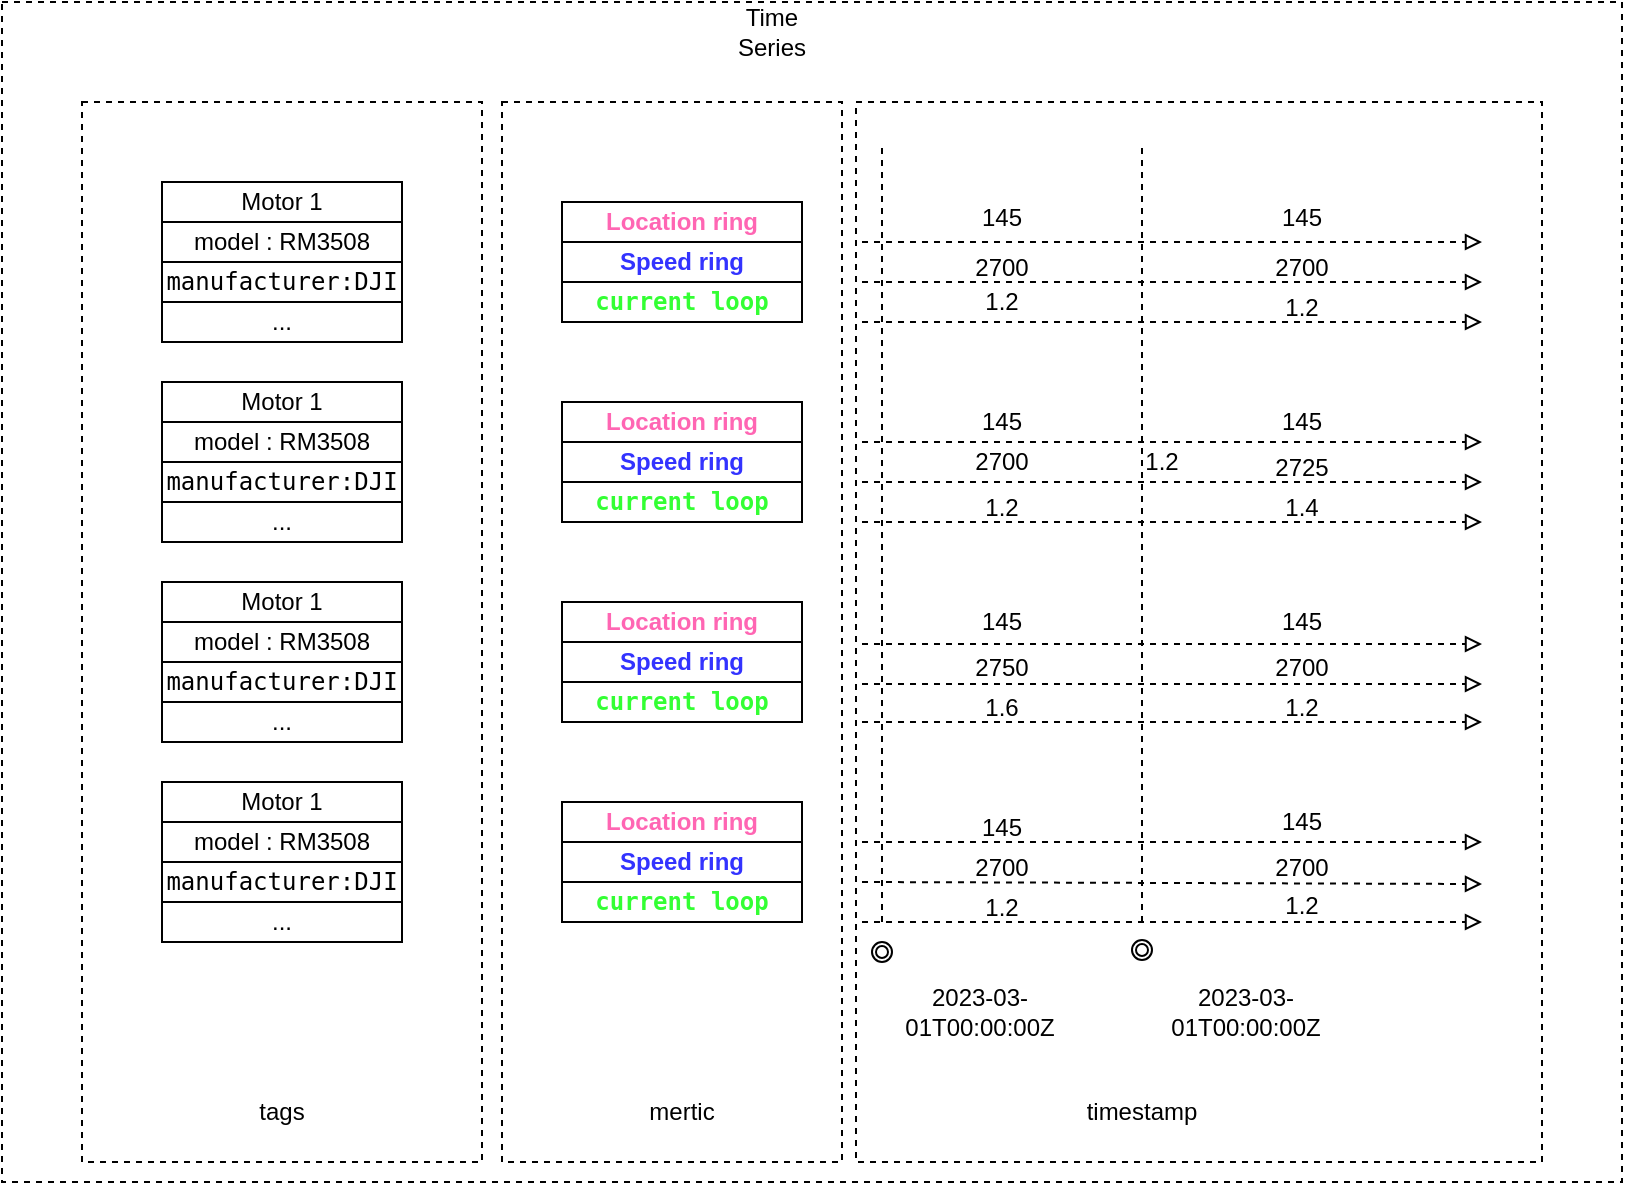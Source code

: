 <mxfile version="20.3.3" type="device"><diagram id="B5ZFrovHYJ_RTpgnHcJm" name="Page-1"><mxGraphModel dx="1041" dy="713" grid="1" gridSize="10" guides="1" tooltips="1" connect="1" arrows="1" fold="1" page="1" pageScale="1" pageWidth="850" pageHeight="1100" math="0" shadow="0"><root><mxCell id="0"/><mxCell id="1" parent="0"/><mxCell id="_I1hD1K-LCTigUKDHrtQ-94" value="" style="rounded=0;whiteSpace=wrap;html=1;dashed=1;fontColor=#000000;" vertex="1" parent="1"><mxGeometry x="40" y="80" width="810" height="590" as="geometry"/></mxCell><mxCell id="_I1hD1K-LCTigUKDHrtQ-92" value="" style="rounded=0;whiteSpace=wrap;html=1;fontColor=#000000;dashed=1;" vertex="1" parent="1"><mxGeometry x="467" y="130" width="343" height="530" as="geometry"/></mxCell><mxCell id="_I1hD1K-LCTigUKDHrtQ-90" value="" style="rounded=0;whiteSpace=wrap;html=1;fontColor=#000000;dashed=1;" vertex="1" parent="1"><mxGeometry x="290" y="130" width="170" height="530" as="geometry"/></mxCell><mxCell id="_I1hD1K-LCTigUKDHrtQ-88" value="" style="rounded=0;whiteSpace=wrap;html=1;fontColor=#000000;dashed=1;" vertex="1" parent="1"><mxGeometry x="80" y="130" width="200" height="530" as="geometry"/></mxCell><mxCell id="_I1hD1K-LCTigUKDHrtQ-1" value="Motor 1" style="rounded=0;whiteSpace=wrap;html=1;" vertex="1" parent="1"><mxGeometry x="120" y="170" width="120" height="20" as="geometry"/></mxCell><mxCell id="_I1hD1K-LCTigUKDHrtQ-2" value="&lt;div&gt;model : RM3508&lt;br&gt;&lt;/div&gt;" style="rounded=0;whiteSpace=wrap;html=1;" vertex="1" parent="1"><mxGeometry x="120" y="190" width="120" height="20" as="geometry"/></mxCell><mxCell id="_I1hD1K-LCTigUKDHrtQ-3" value="&lt;pre dir=&quot;ltr&quot; style=&quot;text-align:left&quot; id=&quot;tw-target-text&quot; data-placeholder=&quot;翻译&quot; class=&quot;tw-data-text tw-text-large tw-ta&quot;&gt;&lt;span class=&quot;Y2IQFc&quot; lang=&quot;en&quot;&gt;manufacturer:DJI&lt;br&gt;&lt;/span&gt;&lt;/pre&gt;" style="rounded=0;whiteSpace=wrap;html=1;" vertex="1" parent="1"><mxGeometry x="120" y="210" width="120" height="20" as="geometry"/></mxCell><mxCell id="_I1hD1K-LCTigUKDHrtQ-4" value="&lt;div&gt;...&lt;/div&gt;" style="rounded=0;whiteSpace=wrap;html=1;" vertex="1" parent="1"><mxGeometry x="120" y="230" width="120" height="20" as="geometry"/></mxCell><mxCell id="_I1hD1K-LCTigUKDHrtQ-5" value="Motor 1" style="rounded=0;whiteSpace=wrap;html=1;" vertex="1" parent="1"><mxGeometry x="120" y="270" width="120" height="20" as="geometry"/></mxCell><mxCell id="_I1hD1K-LCTigUKDHrtQ-6" value="&lt;div&gt;model : RM3508&lt;br&gt;&lt;/div&gt;" style="rounded=0;whiteSpace=wrap;html=1;" vertex="1" parent="1"><mxGeometry x="120" y="290" width="120" height="20" as="geometry"/></mxCell><mxCell id="_I1hD1K-LCTigUKDHrtQ-7" value="&lt;pre dir=&quot;ltr&quot; style=&quot;text-align:left&quot; id=&quot;tw-target-text&quot; data-placeholder=&quot;翻译&quot; class=&quot;tw-data-text tw-text-large tw-ta&quot;&gt;&lt;span class=&quot;Y2IQFc&quot; lang=&quot;en&quot;&gt;manufacturer:DJI&lt;br&gt;&lt;/span&gt;&lt;/pre&gt;" style="rounded=0;whiteSpace=wrap;html=1;" vertex="1" parent="1"><mxGeometry x="120" y="310" width="120" height="20" as="geometry"/></mxCell><mxCell id="_I1hD1K-LCTigUKDHrtQ-8" value="&lt;div&gt;...&lt;/div&gt;" style="rounded=0;whiteSpace=wrap;html=1;" vertex="1" parent="1"><mxGeometry x="120" y="330" width="120" height="20" as="geometry"/></mxCell><mxCell id="_I1hD1K-LCTigUKDHrtQ-9" value="Motor 1" style="rounded=0;whiteSpace=wrap;html=1;" vertex="1" parent="1"><mxGeometry x="120" y="370" width="120" height="20" as="geometry"/></mxCell><mxCell id="_I1hD1K-LCTigUKDHrtQ-10" value="&lt;div&gt;model : RM3508&lt;br&gt;&lt;/div&gt;" style="rounded=0;whiteSpace=wrap;html=1;" vertex="1" parent="1"><mxGeometry x="120" y="390" width="120" height="20" as="geometry"/></mxCell><mxCell id="_I1hD1K-LCTigUKDHrtQ-11" value="&lt;pre dir=&quot;ltr&quot; style=&quot;text-align:left&quot; id=&quot;tw-target-text&quot; data-placeholder=&quot;翻译&quot; class=&quot;tw-data-text tw-text-large tw-ta&quot;&gt;&lt;span class=&quot;Y2IQFc&quot; lang=&quot;en&quot;&gt;manufacturer:DJI&lt;br&gt;&lt;/span&gt;&lt;/pre&gt;" style="rounded=0;whiteSpace=wrap;html=1;" vertex="1" parent="1"><mxGeometry x="120" y="410" width="120" height="20" as="geometry"/></mxCell><mxCell id="_I1hD1K-LCTigUKDHrtQ-12" value="&lt;div&gt;...&lt;/div&gt;" style="rounded=0;whiteSpace=wrap;html=1;" vertex="1" parent="1"><mxGeometry x="120" y="430" width="120" height="20" as="geometry"/></mxCell><mxCell id="_I1hD1K-LCTigUKDHrtQ-13" value="Motor 1" style="rounded=0;whiteSpace=wrap;html=1;" vertex="1" parent="1"><mxGeometry x="120" y="470" width="120" height="20" as="geometry"/></mxCell><mxCell id="_I1hD1K-LCTigUKDHrtQ-14" value="&lt;div&gt;model : RM3508&lt;br&gt;&lt;/div&gt;" style="rounded=0;whiteSpace=wrap;html=1;" vertex="1" parent="1"><mxGeometry x="120" y="490" width="120" height="20" as="geometry"/></mxCell><mxCell id="_I1hD1K-LCTigUKDHrtQ-15" value="&lt;pre dir=&quot;ltr&quot; style=&quot;text-align:left&quot; id=&quot;tw-target-text&quot; data-placeholder=&quot;翻译&quot; class=&quot;tw-data-text tw-text-large tw-ta&quot;&gt;&lt;span class=&quot;Y2IQFc&quot; lang=&quot;en&quot;&gt;manufacturer:DJI&lt;br&gt;&lt;/span&gt;&lt;/pre&gt;" style="rounded=0;whiteSpace=wrap;html=1;" vertex="1" parent="1"><mxGeometry x="120" y="510" width="120" height="20" as="geometry"/></mxCell><mxCell id="_I1hD1K-LCTigUKDHrtQ-16" value="&lt;div&gt;...&lt;/div&gt;" style="rounded=0;whiteSpace=wrap;html=1;" vertex="1" parent="1"><mxGeometry x="120" y="530" width="120" height="20" as="geometry"/></mxCell><mxCell id="_I1hD1K-LCTigUKDHrtQ-17" value="&lt;b&gt;&lt;font color=&quot;#FF66B3&quot;&gt;Location ring&lt;/font&gt;&lt;/b&gt;" style="rounded=0;whiteSpace=wrap;html=1;" vertex="1" parent="1"><mxGeometry x="320" y="180" width="120" height="20" as="geometry"/></mxCell><mxCell id="_I1hD1K-LCTigUKDHrtQ-18" value="&lt;b&gt;&lt;font color=&quot;#3333FF&quot;&gt;Speed ring&lt;/font&gt;&lt;/b&gt;" style="rounded=0;whiteSpace=wrap;html=1;fontColor=#FF66B3;" vertex="1" parent="1"><mxGeometry x="320" y="200" width="120" height="20" as="geometry"/></mxCell><mxCell id="_I1hD1K-LCTigUKDHrtQ-19" value="&lt;pre dir=&quot;ltr&quot; style=&quot;text-align:left&quot; id=&quot;tw-target-text&quot; data-placeholder=&quot;翻译&quot; class=&quot;tw-data-text tw-text-large tw-ta&quot;&gt;&lt;b&gt;&lt;font color=&quot;#33FF33&quot;&gt;&lt;span class=&quot;Y2IQFc&quot; lang=&quot;en&quot;&gt;current loop&lt;/span&gt;&lt;/font&gt;&lt;/b&gt;&lt;/pre&gt;" style="rounded=0;whiteSpace=wrap;html=1;fontColor=#3333FF;" vertex="1" parent="1"><mxGeometry x="320" y="220" width="120" height="20" as="geometry"/></mxCell><mxCell id="_I1hD1K-LCTigUKDHrtQ-20" value="&lt;b&gt;&lt;font color=&quot;#FF66B3&quot;&gt;Location ring&lt;/font&gt;&lt;/b&gt;" style="rounded=0;whiteSpace=wrap;html=1;" vertex="1" parent="1"><mxGeometry x="320" y="280" width="120" height="20" as="geometry"/></mxCell><mxCell id="_I1hD1K-LCTigUKDHrtQ-21" value="&lt;b&gt;&lt;font color=&quot;#3333FF&quot;&gt;Speed ring&lt;/font&gt;&lt;/b&gt;" style="rounded=0;whiteSpace=wrap;html=1;fontColor=#FF66B3;" vertex="1" parent="1"><mxGeometry x="320" y="300" width="120" height="20" as="geometry"/></mxCell><mxCell id="_I1hD1K-LCTigUKDHrtQ-22" value="&lt;pre dir=&quot;ltr&quot; style=&quot;text-align:left&quot; id=&quot;tw-target-text&quot; data-placeholder=&quot;翻译&quot; class=&quot;tw-data-text tw-text-large tw-ta&quot;&gt;&lt;b&gt;&lt;font color=&quot;#33FF33&quot;&gt;&lt;span class=&quot;Y2IQFc&quot; lang=&quot;en&quot;&gt;current loop&lt;/span&gt;&lt;/font&gt;&lt;/b&gt;&lt;/pre&gt;" style="rounded=0;whiteSpace=wrap;html=1;fontColor=#3333FF;" vertex="1" parent="1"><mxGeometry x="320" y="320" width="120" height="20" as="geometry"/></mxCell><mxCell id="_I1hD1K-LCTigUKDHrtQ-23" value="&lt;b&gt;&lt;font color=&quot;#FF66B3&quot;&gt;Location ring&lt;/font&gt;&lt;/b&gt;" style="rounded=0;whiteSpace=wrap;html=1;" vertex="1" parent="1"><mxGeometry x="320" y="380" width="120" height="20" as="geometry"/></mxCell><mxCell id="_I1hD1K-LCTigUKDHrtQ-24" value="&lt;b&gt;&lt;font color=&quot;#3333FF&quot;&gt;Speed ring&lt;/font&gt;&lt;/b&gt;" style="rounded=0;whiteSpace=wrap;html=1;fontColor=#FF66B3;" vertex="1" parent="1"><mxGeometry x="320" y="400" width="120" height="20" as="geometry"/></mxCell><mxCell id="_I1hD1K-LCTigUKDHrtQ-25" value="&lt;pre dir=&quot;ltr&quot; style=&quot;text-align:left&quot; id=&quot;tw-target-text&quot; data-placeholder=&quot;翻译&quot; class=&quot;tw-data-text tw-text-large tw-ta&quot;&gt;&lt;b&gt;&lt;font color=&quot;#33FF33&quot;&gt;&lt;span class=&quot;Y2IQFc&quot; lang=&quot;en&quot;&gt;current loop&lt;/span&gt;&lt;/font&gt;&lt;/b&gt;&lt;/pre&gt;" style="rounded=0;whiteSpace=wrap;html=1;fontColor=#3333FF;" vertex="1" parent="1"><mxGeometry x="320" y="420" width="120" height="20" as="geometry"/></mxCell><mxCell id="_I1hD1K-LCTigUKDHrtQ-26" value="&lt;b&gt;&lt;font color=&quot;#FF66B3&quot;&gt;Location ring&lt;/font&gt;&lt;/b&gt;" style="rounded=0;whiteSpace=wrap;html=1;" vertex="1" parent="1"><mxGeometry x="320" y="480" width="120" height="20" as="geometry"/></mxCell><mxCell id="_I1hD1K-LCTigUKDHrtQ-27" value="&lt;b&gt;&lt;font color=&quot;#3333FF&quot;&gt;Speed ring&lt;/font&gt;&lt;/b&gt;" style="rounded=0;whiteSpace=wrap;html=1;fontColor=#FF66B3;" vertex="1" parent="1"><mxGeometry x="320" y="500" width="120" height="20" as="geometry"/></mxCell><mxCell id="_I1hD1K-LCTigUKDHrtQ-28" value="&lt;pre dir=&quot;ltr&quot; style=&quot;text-align:left&quot; id=&quot;tw-target-text&quot; data-placeholder=&quot;翻译&quot; class=&quot;tw-data-text tw-text-large tw-ta&quot;&gt;&lt;b&gt;&lt;font color=&quot;#33FF33&quot;&gt;&lt;span class=&quot;Y2IQFc&quot; lang=&quot;en&quot;&gt;current loop&lt;/span&gt;&lt;/font&gt;&lt;/b&gt;&lt;/pre&gt;" style="rounded=0;whiteSpace=wrap;html=1;fontColor=#3333FF;" vertex="1" parent="1"><mxGeometry x="320" y="520" width="120" height="20" as="geometry"/></mxCell><mxCell id="_I1hD1K-LCTigUKDHrtQ-29" value="" style="endArrow=block;dashed=1;endFill=0;html=1;rounded=0;fontColor=#33FF33;" edge="1" parent="1"><mxGeometry width="160" relative="1" as="geometry"><mxPoint x="470" y="200" as="sourcePoint"/><mxPoint x="780" y="200" as="targetPoint"/></mxGeometry></mxCell><mxCell id="_I1hD1K-LCTigUKDHrtQ-30" value="" style="endArrow=block;dashed=1;endFill=0;html=1;rounded=0;fontColor=#33FF33;" edge="1" parent="1"><mxGeometry width="160" relative="1" as="geometry"><mxPoint x="470" y="220" as="sourcePoint"/><mxPoint x="780" y="220" as="targetPoint"/></mxGeometry></mxCell><mxCell id="_I1hD1K-LCTigUKDHrtQ-31" value="" style="endArrow=block;dashed=1;endFill=0;html=1;rounded=0;fontColor=#33FF33;" edge="1" parent="1"><mxGeometry width="160" relative="1" as="geometry"><mxPoint x="470" y="240" as="sourcePoint"/><mxPoint x="780" y="240" as="targetPoint"/></mxGeometry></mxCell><mxCell id="_I1hD1K-LCTigUKDHrtQ-32" value="" style="endArrow=block;dashed=1;endFill=0;html=1;rounded=0;fontColor=#33FF33;" edge="1" parent="1"><mxGeometry width="160" relative="1" as="geometry"><mxPoint x="470" y="300" as="sourcePoint"/><mxPoint x="780" y="300" as="targetPoint"/></mxGeometry></mxCell><mxCell id="_I1hD1K-LCTigUKDHrtQ-33" value="" style="endArrow=block;dashed=1;endFill=0;html=1;rounded=0;fontColor=#33FF33;" edge="1" parent="1"><mxGeometry width="160" relative="1" as="geometry"><mxPoint x="470" y="320" as="sourcePoint"/><mxPoint x="780" y="320" as="targetPoint"/></mxGeometry></mxCell><mxCell id="_I1hD1K-LCTigUKDHrtQ-34" value="" style="endArrow=block;dashed=1;endFill=0;html=1;rounded=0;fontColor=#33FF33;" edge="1" parent="1"><mxGeometry width="160" relative="1" as="geometry"><mxPoint x="470" y="340" as="sourcePoint"/><mxPoint x="780" y="340" as="targetPoint"/></mxGeometry></mxCell><mxCell id="_I1hD1K-LCTigUKDHrtQ-35" value="" style="endArrow=block;dashed=1;endFill=0;html=1;rounded=0;fontColor=#33FF33;" edge="1" parent="1"><mxGeometry width="160" relative="1" as="geometry"><mxPoint x="470" y="401" as="sourcePoint"/><mxPoint x="780" y="401" as="targetPoint"/></mxGeometry></mxCell><mxCell id="_I1hD1K-LCTigUKDHrtQ-36" value="" style="endArrow=block;dashed=1;endFill=0;html=1;rounded=0;fontColor=#33FF33;" edge="1" parent="1"><mxGeometry width="160" relative="1" as="geometry"><mxPoint x="470" y="421" as="sourcePoint"/><mxPoint x="780" y="421" as="targetPoint"/></mxGeometry></mxCell><mxCell id="_I1hD1K-LCTigUKDHrtQ-37" value="" style="endArrow=block;dashed=1;endFill=0;html=1;rounded=0;fontColor=#33FF33;" edge="1" parent="1"><mxGeometry width="160" relative="1" as="geometry"><mxPoint x="470" y="440" as="sourcePoint"/><mxPoint x="780" y="440" as="targetPoint"/></mxGeometry></mxCell><mxCell id="_I1hD1K-LCTigUKDHrtQ-38" value="" style="endArrow=block;dashed=1;endFill=0;html=1;rounded=0;fontColor=#33FF33;" edge="1" parent="1"><mxGeometry width="160" relative="1" as="geometry"><mxPoint x="470" y="500" as="sourcePoint"/><mxPoint x="780" y="500" as="targetPoint"/></mxGeometry></mxCell><mxCell id="_I1hD1K-LCTigUKDHrtQ-39" value="" style="endArrow=block;dashed=1;endFill=0;html=1;rounded=0;fontColor=#33FF33;" edge="1" parent="1"><mxGeometry width="160" relative="1" as="geometry"><mxPoint x="470" y="520" as="sourcePoint"/><mxPoint x="780" y="521" as="targetPoint"/></mxGeometry></mxCell><mxCell id="_I1hD1K-LCTigUKDHrtQ-40" value="" style="endArrow=block;dashed=1;endFill=0;html=1;rounded=0;fontColor=#33FF33;" edge="1" parent="1"><mxGeometry width="160" relative="1" as="geometry"><mxPoint x="470" y="540" as="sourcePoint"/><mxPoint x="780" y="540" as="targetPoint"/></mxGeometry></mxCell><mxCell id="_I1hD1K-LCTigUKDHrtQ-41" value="" style="endArrow=none;dashed=1;html=1;rounded=0;fontColor=#33FF33;" edge="1" parent="1"><mxGeometry width="50" height="50" relative="1" as="geometry"><mxPoint x="480" y="540" as="sourcePoint"/><mxPoint x="480" y="150" as="targetPoint"/></mxGeometry></mxCell><mxCell id="_I1hD1K-LCTigUKDHrtQ-42" value="" style="endArrow=none;dashed=1;html=1;rounded=0;fontColor=#33FF33;" edge="1" parent="1"><mxGeometry width="50" height="50" relative="1" as="geometry"><mxPoint x="610" y="540" as="sourcePoint"/><mxPoint x="610" y="150" as="targetPoint"/></mxGeometry></mxCell><mxCell id="_I1hD1K-LCTigUKDHrtQ-44" value="145" style="text;html=1;strokeColor=none;fillColor=none;align=center;verticalAlign=middle;whiteSpace=wrap;rounded=0;fontColor=#000000;" vertex="1" parent="1"><mxGeometry x="510" y="180" width="60" height="15" as="geometry"/></mxCell><mxCell id="_I1hD1K-LCTigUKDHrtQ-45" value="145" style="text;html=1;strokeColor=none;fillColor=none;align=center;verticalAlign=middle;whiteSpace=wrap;rounded=0;fontColor=#000000;" vertex="1" parent="1"><mxGeometry x="660" y="180" width="60" height="15" as="geometry"/></mxCell><mxCell id="_I1hD1K-LCTigUKDHrtQ-46" value="145" style="text;html=1;strokeColor=none;fillColor=none;align=center;verticalAlign=middle;whiteSpace=wrap;rounded=0;fontColor=#000000;" vertex="1" parent="1"><mxGeometry x="510" y="282.5" width="60" height="15" as="geometry"/></mxCell><mxCell id="_I1hD1K-LCTigUKDHrtQ-47" value="145" style="text;html=1;strokeColor=none;fillColor=none;align=center;verticalAlign=middle;whiteSpace=wrap;rounded=0;fontColor=#000000;" vertex="1" parent="1"><mxGeometry x="660" y="282.5" width="60" height="15" as="geometry"/></mxCell><mxCell id="_I1hD1K-LCTigUKDHrtQ-48" value="145" style="text;html=1;strokeColor=none;fillColor=none;align=center;verticalAlign=middle;whiteSpace=wrap;rounded=0;fontColor=#000000;" vertex="1" parent="1"><mxGeometry x="660" y="382.5" width="60" height="15" as="geometry"/></mxCell><mxCell id="_I1hD1K-LCTigUKDHrtQ-50" value="145" style="text;html=1;strokeColor=none;fillColor=none;align=center;verticalAlign=middle;whiteSpace=wrap;rounded=0;fontColor=#000000;" vertex="1" parent="1"><mxGeometry x="510" y="382.5" width="60" height="15" as="geometry"/></mxCell><mxCell id="_I1hD1K-LCTigUKDHrtQ-51" value="145" style="text;html=1;strokeColor=none;fillColor=none;align=center;verticalAlign=middle;whiteSpace=wrap;rounded=0;fontColor=#000000;" vertex="1" parent="1"><mxGeometry x="510" y="485" width="60" height="15" as="geometry"/></mxCell><mxCell id="_I1hD1K-LCTigUKDHrtQ-52" value="145" style="text;html=1;strokeColor=none;fillColor=none;align=center;verticalAlign=middle;whiteSpace=wrap;rounded=0;fontColor=#000000;" vertex="1" parent="1"><mxGeometry x="660" y="482.5" width="60" height="15" as="geometry"/></mxCell><mxCell id="_I1hD1K-LCTigUKDHrtQ-54" value="2700" style="text;html=1;strokeColor=none;fillColor=none;align=center;verticalAlign=middle;whiteSpace=wrap;rounded=0;fontColor=#000000;" vertex="1" parent="1"><mxGeometry x="510" y="205" width="60" height="15" as="geometry"/></mxCell><mxCell id="_I1hD1K-LCTigUKDHrtQ-57" value="2700" style="text;html=1;strokeColor=none;fillColor=none;align=center;verticalAlign=middle;whiteSpace=wrap;rounded=0;fontColor=#000000;" vertex="1" parent="1"><mxGeometry x="660" y="205" width="60" height="15" as="geometry"/></mxCell><mxCell id="_I1hD1K-LCTigUKDHrtQ-58" value="2700" style="text;html=1;strokeColor=none;fillColor=none;align=center;verticalAlign=middle;whiteSpace=wrap;rounded=0;fontColor=#000000;" vertex="1" parent="1"><mxGeometry x="510" y="302.5" width="60" height="15" as="geometry"/></mxCell><mxCell id="_I1hD1K-LCTigUKDHrtQ-59" value="2725" style="text;html=1;strokeColor=none;fillColor=none;align=center;verticalAlign=middle;whiteSpace=wrap;rounded=0;fontColor=#000000;" vertex="1" parent="1"><mxGeometry x="660" y="305" width="60" height="15" as="geometry"/></mxCell><mxCell id="_I1hD1K-LCTigUKDHrtQ-60" value="2750" style="text;html=1;strokeColor=none;fillColor=none;align=center;verticalAlign=middle;whiteSpace=wrap;rounded=0;fontColor=#000000;" vertex="1" parent="1"><mxGeometry x="510" y="405" width="60" height="15" as="geometry"/></mxCell><mxCell id="_I1hD1K-LCTigUKDHrtQ-62" value="2700" style="text;html=1;strokeColor=none;fillColor=none;align=center;verticalAlign=middle;whiteSpace=wrap;rounded=0;fontColor=#000000;" vertex="1" parent="1"><mxGeometry x="660" y="405" width="60" height="15" as="geometry"/></mxCell><mxCell id="_I1hD1K-LCTigUKDHrtQ-63" value="2700" style="text;html=1;strokeColor=none;fillColor=none;align=center;verticalAlign=middle;whiteSpace=wrap;rounded=0;fontColor=#000000;" vertex="1" parent="1"><mxGeometry x="510" y="505" width="60" height="15" as="geometry"/></mxCell><mxCell id="_I1hD1K-LCTigUKDHrtQ-64" value="2700" style="text;html=1;strokeColor=none;fillColor=none;align=center;verticalAlign=middle;whiteSpace=wrap;rounded=0;fontColor=#000000;" vertex="1" parent="1"><mxGeometry x="660" y="505" width="60" height="15" as="geometry"/></mxCell><mxCell id="_I1hD1K-LCTigUKDHrtQ-65" value="1.2" style="text;html=1;strokeColor=none;fillColor=none;align=center;verticalAlign=middle;whiteSpace=wrap;rounded=0;fontColor=#000000;" vertex="1" parent="1"><mxGeometry x="510" y="222.5" width="60" height="15" as="geometry"/></mxCell><mxCell id="_I1hD1K-LCTigUKDHrtQ-66" value="1.2" style="text;html=1;strokeColor=none;fillColor=none;align=center;verticalAlign=middle;whiteSpace=wrap;rounded=0;fontColor=#000000;" vertex="1" parent="1"><mxGeometry x="660" y="225" width="60" height="15" as="geometry"/></mxCell><mxCell id="_I1hD1K-LCTigUKDHrtQ-67" value="1.2" style="text;html=1;strokeColor=none;fillColor=none;align=center;verticalAlign=middle;whiteSpace=wrap;rounded=0;fontColor=#000000;" vertex="1" parent="1"><mxGeometry x="510" y="325" width="60" height="15" as="geometry"/></mxCell><mxCell id="_I1hD1K-LCTigUKDHrtQ-68" value="&lt;div&gt;1.4&lt;/div&gt;" style="text;html=1;strokeColor=none;fillColor=none;align=center;verticalAlign=middle;whiteSpace=wrap;rounded=0;fontColor=#000000;" vertex="1" parent="1"><mxGeometry x="660" y="325" width="60" height="15" as="geometry"/></mxCell><mxCell id="_I1hD1K-LCTigUKDHrtQ-70" value="1.6" style="text;html=1;strokeColor=none;fillColor=none;align=center;verticalAlign=middle;whiteSpace=wrap;rounded=0;fontColor=#000000;" vertex="1" parent="1"><mxGeometry x="510" y="425" width="60" height="15" as="geometry"/></mxCell><mxCell id="_I1hD1K-LCTigUKDHrtQ-71" value="1.2" style="text;html=1;strokeColor=none;fillColor=none;align=center;verticalAlign=middle;whiteSpace=wrap;rounded=0;fontColor=#000000;" vertex="1" parent="1"><mxGeometry x="660" y="425" width="60" height="15" as="geometry"/></mxCell><mxCell id="_I1hD1K-LCTigUKDHrtQ-78" value="1.2" style="text;html=1;strokeColor=none;fillColor=none;align=center;verticalAlign=middle;whiteSpace=wrap;rounded=0;fontColor=#000000;" vertex="1" parent="1"><mxGeometry x="510" y="525" width="60" height="15" as="geometry"/></mxCell><mxCell id="_I1hD1K-LCTigUKDHrtQ-79" value="1.2" style="text;html=1;strokeColor=none;fillColor=none;align=center;verticalAlign=middle;whiteSpace=wrap;rounded=0;fontColor=#000000;" vertex="1" parent="1"><mxGeometry x="660" y="524.5" width="60" height="15" as="geometry"/></mxCell><mxCell id="_I1hD1K-LCTigUKDHrtQ-80" value="" style="ellipse;shape=doubleEllipse;whiteSpace=wrap;html=1;aspect=fixed;fontColor=#000000;" vertex="1" parent="1"><mxGeometry x="475" y="550" width="10" height="10" as="geometry"/></mxCell><mxCell id="_I1hD1K-LCTigUKDHrtQ-83" value="1.2" style="text;html=1;strokeColor=none;fillColor=none;align=center;verticalAlign=middle;whiteSpace=wrap;rounded=0;fontColor=#000000;" vertex="1" parent="1"><mxGeometry x="590" y="302.5" width="60" height="15" as="geometry"/></mxCell><mxCell id="_I1hD1K-LCTigUKDHrtQ-85" value="" style="ellipse;shape=doubleEllipse;whiteSpace=wrap;html=1;aspect=fixed;fontColor=#000000;" vertex="1" parent="1"><mxGeometry x="605" y="549" width="10" height="10" as="geometry"/></mxCell><mxCell id="_I1hD1K-LCTigUKDHrtQ-86" value="2023-03-01T00:00:00Z" style="text;html=1;strokeColor=none;fillColor=none;align=center;verticalAlign=middle;whiteSpace=wrap;rounded=0;fontColor=#000000;" vertex="1" parent="1"><mxGeometry x="499" y="570" width="60" height="30" as="geometry"/></mxCell><mxCell id="_I1hD1K-LCTigUKDHrtQ-87" value="2023-03-01T00:00:00Z" style="text;html=1;strokeColor=none;fillColor=none;align=center;verticalAlign=middle;whiteSpace=wrap;rounded=0;fontColor=#000000;" vertex="1" parent="1"><mxGeometry x="632" y="570" width="60" height="30" as="geometry"/></mxCell><mxCell id="_I1hD1K-LCTigUKDHrtQ-89" value="tags" style="text;html=1;strokeColor=none;fillColor=none;align=center;verticalAlign=middle;whiteSpace=wrap;rounded=0;dashed=1;fontColor=#000000;" vertex="1" parent="1"><mxGeometry x="150" y="620" width="60" height="30" as="geometry"/></mxCell><mxCell id="_I1hD1K-LCTigUKDHrtQ-91" value="mertic" style="text;html=1;strokeColor=none;fillColor=none;align=center;verticalAlign=middle;whiteSpace=wrap;rounded=0;dashed=1;fontColor=#000000;" vertex="1" parent="1"><mxGeometry x="350" y="620" width="60" height="30" as="geometry"/></mxCell><mxCell id="_I1hD1K-LCTigUKDHrtQ-93" value="timestamp" style="text;html=1;strokeColor=none;fillColor=none;align=center;verticalAlign=middle;whiteSpace=wrap;rounded=0;dashed=1;fontColor=#000000;" vertex="1" parent="1"><mxGeometry x="580" y="620" width="60" height="30" as="geometry"/></mxCell><mxCell id="_I1hD1K-LCTigUKDHrtQ-97" value="Time Series" style="text;html=1;strokeColor=none;fillColor=none;align=center;verticalAlign=middle;whiteSpace=wrap;rounded=0;dashed=1;fontColor=#000000;" vertex="1" parent="1"><mxGeometry x="395" y="80" width="60" height="30" as="geometry"/></mxCell></root></mxGraphModel></diagram></mxfile>